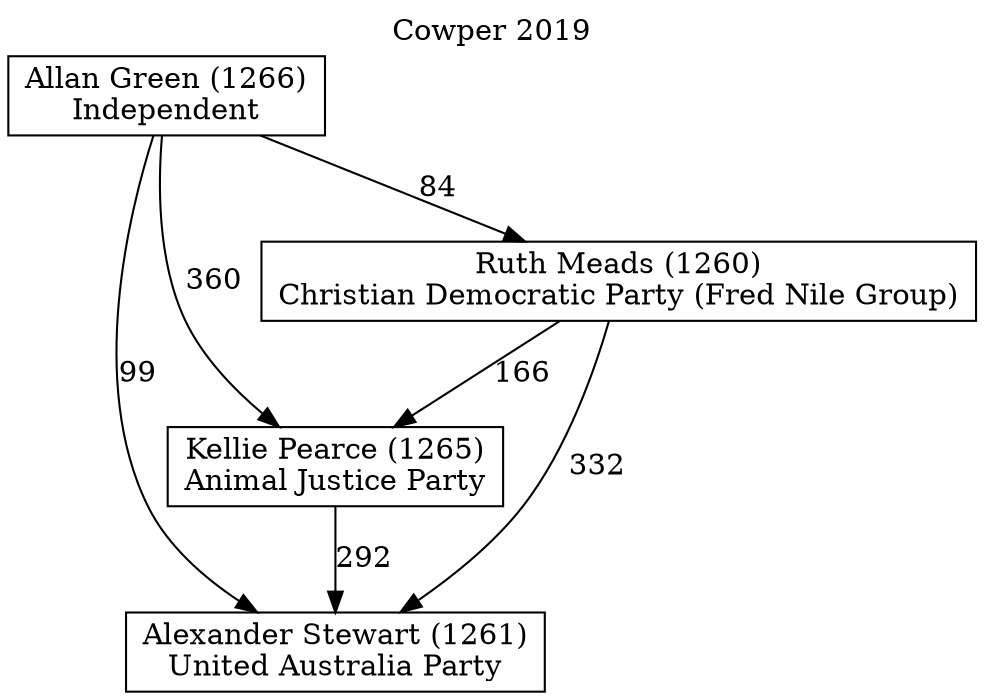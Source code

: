 // House preference flow
digraph "Alexander Stewart (1261)_Cowper_2019" {
	graph [label="Cowper 2019" labelloc=t mclimit=10]
	node [shape=box]
	"Alexander Stewart (1261)" [label="Alexander Stewart (1261)
United Australia Party"]
	"Kellie Pearce (1265)" [label="Kellie Pearce (1265)
Animal Justice Party"]
	"Ruth Meads (1260)" [label="Ruth Meads (1260)
Christian Democratic Party (Fred Nile Group)"]
	"Allan Green (1266)" [label="Allan Green (1266)
Independent"]
	"Kellie Pearce (1265)" -> "Alexander Stewart (1261)" [label=292]
	"Ruth Meads (1260)" -> "Kellie Pearce (1265)" [label=166]
	"Allan Green (1266)" -> "Ruth Meads (1260)" [label=84]
	"Ruth Meads (1260)" -> "Alexander Stewart (1261)" [label=332]
	"Allan Green (1266)" -> "Alexander Stewart (1261)" [label=99]
	"Allan Green (1266)" -> "Kellie Pearce (1265)" [label=360]
}

